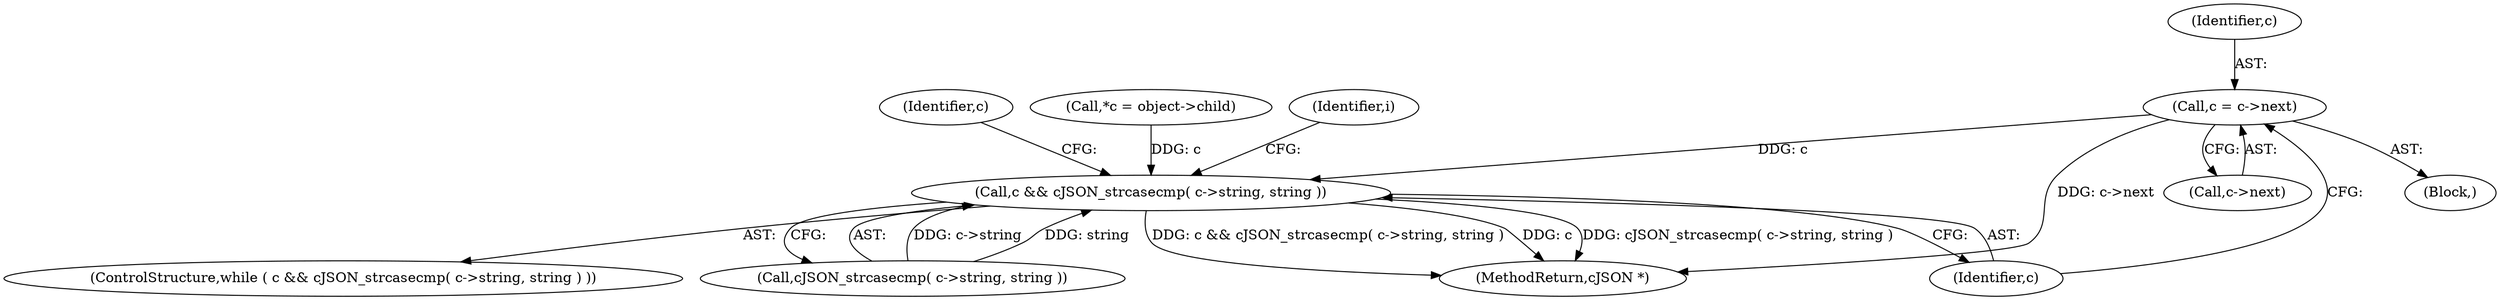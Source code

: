 digraph "1_iperf_91f2fa59e8ed80dfbf400add0164ee0e508e412a_19@pointer" {
"1000125" [label="(Call,c = c->next)"];
"1000115" [label="(Call,c && cJSON_strcasecmp( c->string, string ))"];
"1000109" [label="(Call,*c = object->child)"];
"1000127" [label="(Call,c->next)"];
"1000124" [label="(Identifier,i)"];
"1000115" [label="(Call,c && cJSON_strcasecmp( c->string, string ))"];
"1000131" [label="(Identifier,c)"];
"1000126" [label="(Identifier,c)"];
"1000117" [label="(Call,cJSON_strcasecmp( c->string, string ))"];
"1000125" [label="(Call,c = c->next)"];
"1000116" [label="(Identifier,c)"];
"1000114" [label="(ControlStructure,while ( c && cJSON_strcasecmp( c->string, string ) ))"];
"1000138" [label="(MethodReturn,cJSON *)"];
"1000122" [label="(Block,)"];
"1000125" -> "1000122"  [label="AST: "];
"1000125" -> "1000127"  [label="CFG: "];
"1000126" -> "1000125"  [label="AST: "];
"1000127" -> "1000125"  [label="AST: "];
"1000116" -> "1000125"  [label="CFG: "];
"1000125" -> "1000138"  [label="DDG: c->next"];
"1000125" -> "1000115"  [label="DDG: c"];
"1000115" -> "1000114"  [label="AST: "];
"1000115" -> "1000116"  [label="CFG: "];
"1000115" -> "1000117"  [label="CFG: "];
"1000116" -> "1000115"  [label="AST: "];
"1000117" -> "1000115"  [label="AST: "];
"1000124" -> "1000115"  [label="CFG: "];
"1000131" -> "1000115"  [label="CFG: "];
"1000115" -> "1000138"  [label="DDG: cJSON_strcasecmp( c->string, string )"];
"1000115" -> "1000138"  [label="DDG: c && cJSON_strcasecmp( c->string, string )"];
"1000115" -> "1000138"  [label="DDG: c"];
"1000109" -> "1000115"  [label="DDG: c"];
"1000117" -> "1000115"  [label="DDG: c->string"];
"1000117" -> "1000115"  [label="DDG: string"];
}
